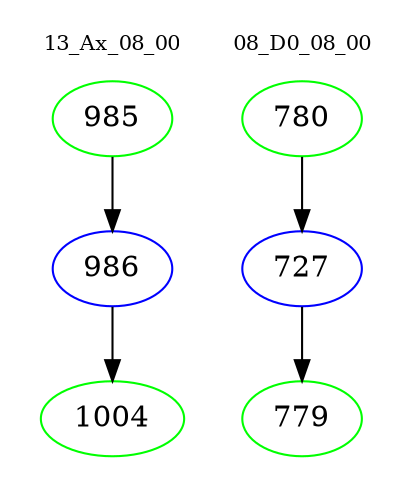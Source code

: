 digraph{
subgraph cluster_0 {
color = white
label = "13_Ax_08_00";
fontsize=10;
T0_985 [label="985", color="green"]
T0_985 -> T0_986 [color="black"]
T0_986 [label="986", color="blue"]
T0_986 -> T0_1004 [color="black"]
T0_1004 [label="1004", color="green"]
}
subgraph cluster_1 {
color = white
label = "08_D0_08_00";
fontsize=10;
T1_780 [label="780", color="green"]
T1_780 -> T1_727 [color="black"]
T1_727 [label="727", color="blue"]
T1_727 -> T1_779 [color="black"]
T1_779 [label="779", color="green"]
}
}
